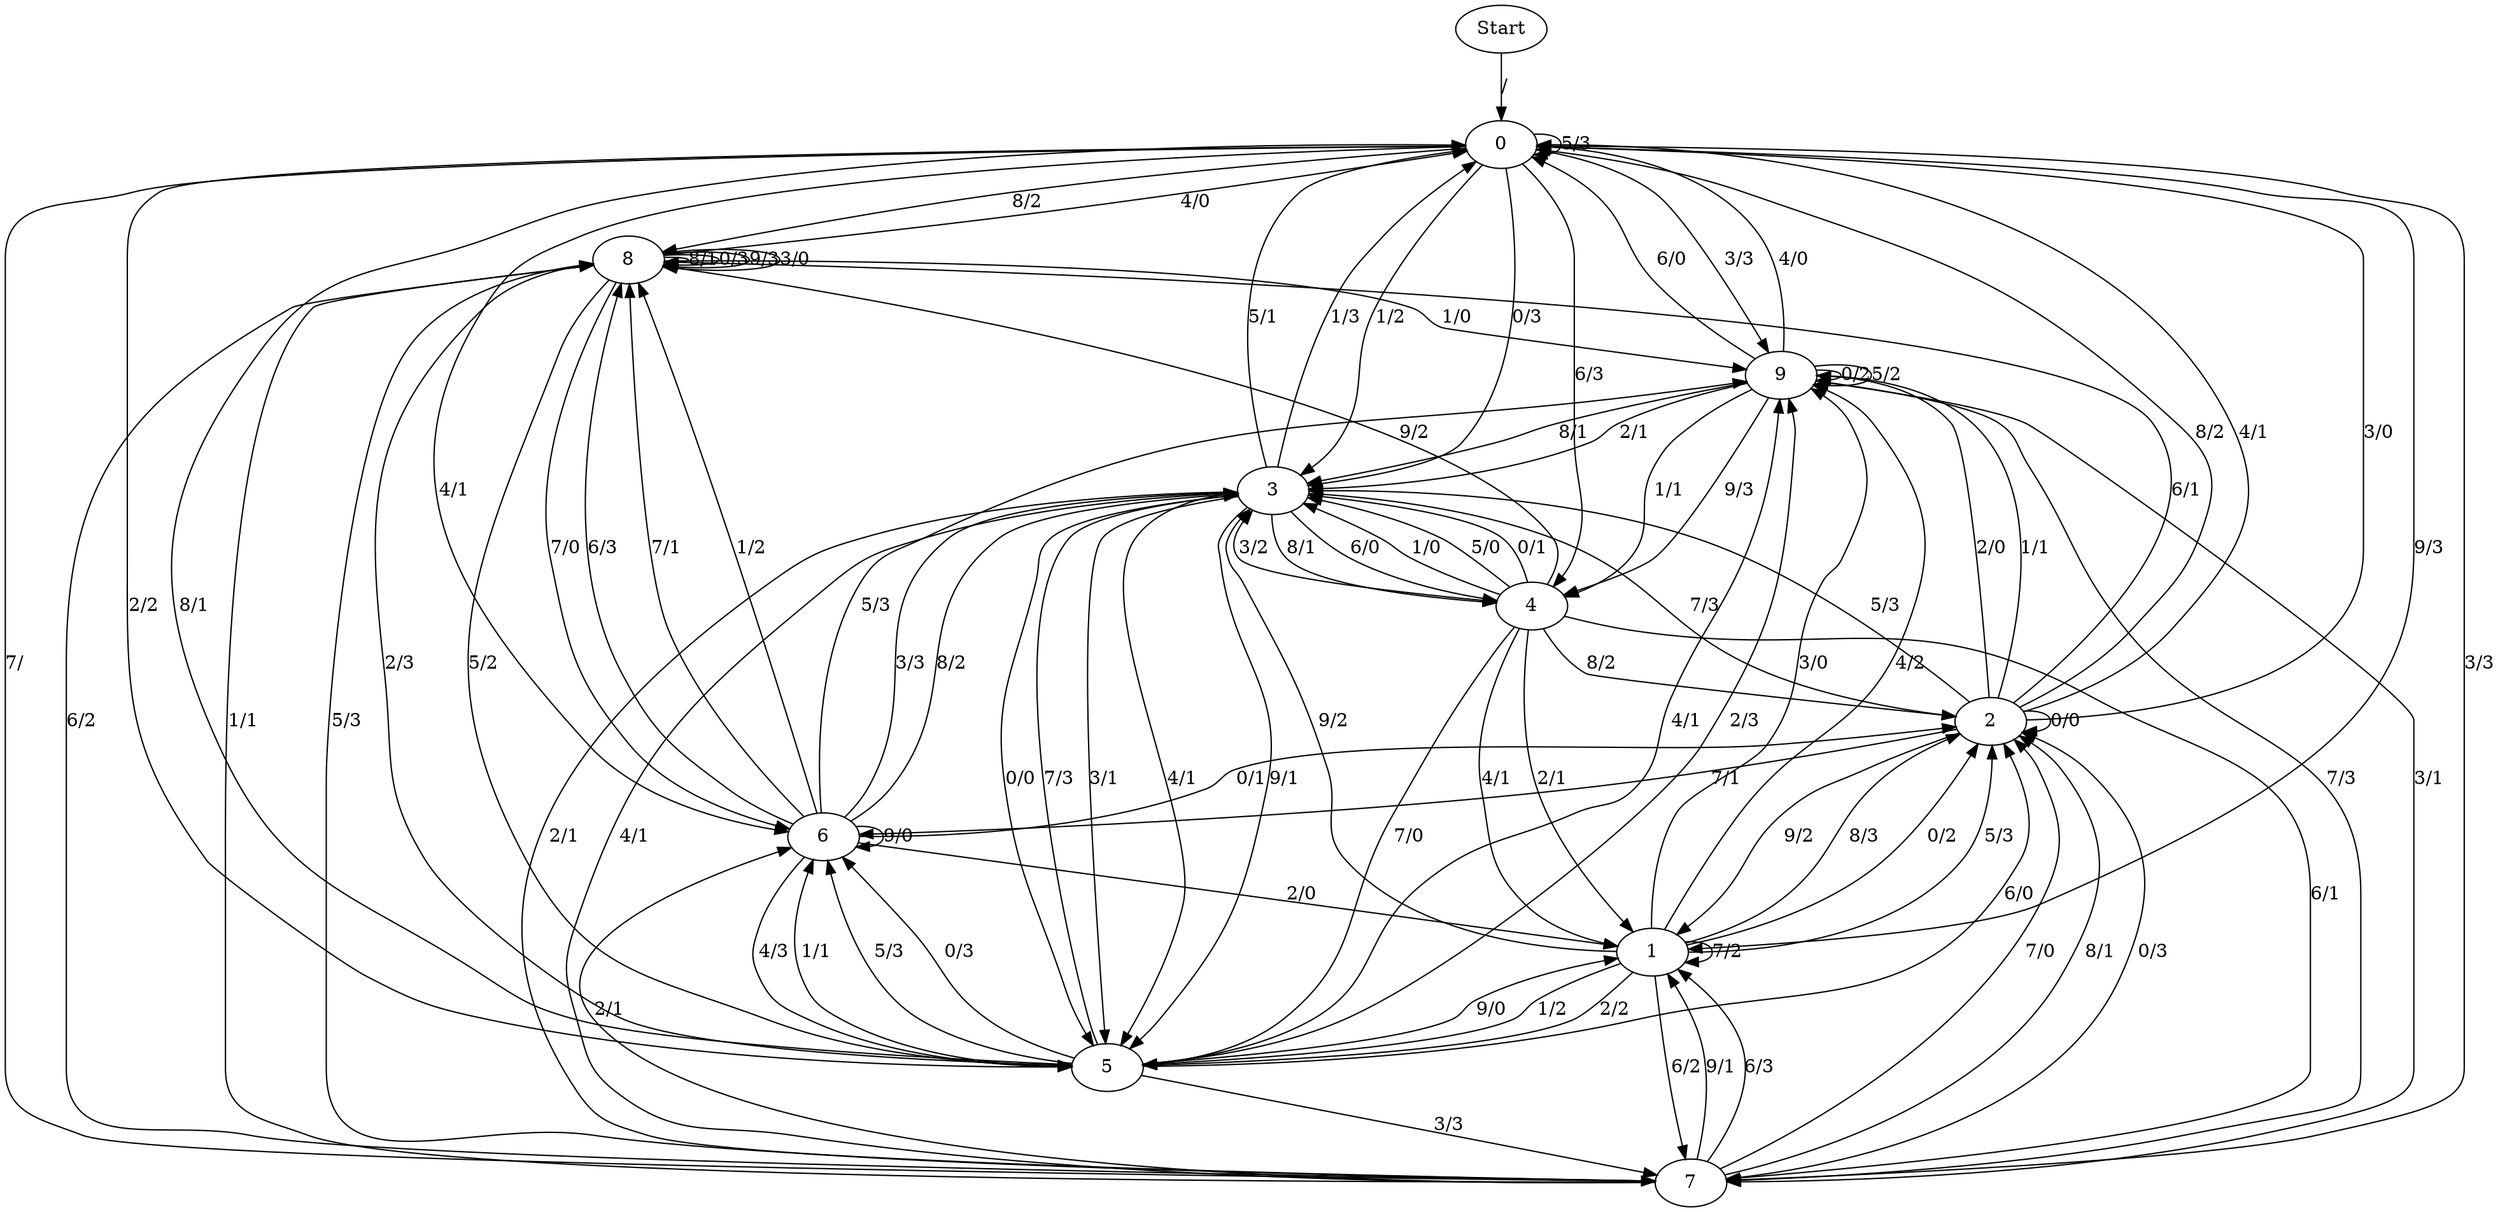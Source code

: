 digraph {
	Start -> 0 [label="/"]
	0 -> 8 [label="8/2"]
	0 -> 0 [label="5/3"]
	0 -> 5 [label="2/2"]
	0 -> 7 [label="7/"]
	0 -> 4 [label="6/3"]
	0 -> 3 [label="1/2"]
	0 -> 1 [label="9/3"]
	0 -> 3 [label="0/3"]
	0 -> 6 [label="4/1"]
	0 -> 9 [label="3/3"]
	1 -> 5 [label="2/2"]
	1 -> 2 [label="8/3"]
	1 -> 1 [label="7/2"]
	1 -> 9 [label="3/0"]
	1 -> 9 [label="4/2"]
	1 -> 7 [label="6/2"]
	1 -> 3 [label="9/2"]
	1 -> 2 [label="0/2"]
	1 -> 5 [label="1/2"]
	1 -> 2 [label="5/3"]
	5 -> 1 [label="9/0"]
	5 -> 9 [label="4/1"]
	5 -> 0 [label="8/1"]
	5 -> 3 [label="7/3"]
	5 -> 6 [label="1/1"]
	5 -> 9 [label="2/3"]
	5 -> 2 [label="6/0"]
	5 -> 7 [label="3/3"]
	5 -> 6 [label="5/3"]
	5 -> 6 [label="0/3"]
	9 -> 0 [label="4/0"]
	9 -> 7 [label="7/3"]
	9 -> 0 [label="6/0"]
	9 -> 3 [label="8/1"]
	9 -> 3 [label="2/1"]
	9 -> 9 [label="0/2"]
	9 -> 7 [label="3/1"]
	9 -> 4 [label="1/1"]
	9 -> 9 [label="5/2"]
	9 -> 4 [label="9/3"]
	7 -> 6 [label="2/1"]
	7 -> 8 [label="1/1"]
	7 -> 3 [label="4/1"]
	7 -> 2 [label="7/0"]
	7 -> 1 [label="9/1"]
	7 -> 0 [label="3/3"]
	7 -> 8 [label="5/3"]
	7 -> 2 [label="8/1"]
	7 -> 1 [label="6/3"]
	7 -> 2 [label="0/3"]
	6 -> 5 [label="4/3"]
	6 -> 8 [label="6/3"]
	6 -> 8 [label="7/1"]
	6 -> 2 [label="0/1"]
	6 -> 3 [label="3/3"]
	6 -> 3 [label="8/2"]
	6 -> 6 [label="9/0"]
	6 -> 9 [label="5/3"]
	6 -> 8 [label="1/2"]
	6 -> 1 [label="2/0"]
	2 -> 0 [label="8/2"]
	2 -> 1 [label="9/2"]
	2 -> 2 [label="0/0"]
	2 -> 8 [label="6/1"]
	2 -> 6 [label="7/1"]
	2 -> 0 [label="4/1"]
	2 -> 9 [label="2/0"]
	2 -> 3 [label="5/3"]
	2 -> 0 [label="3/0"]
	2 -> 9 [label="1/1"]
	3 -> 0 [label="5/1"]
	3 -> 4 [label="6/0"]
	3 -> 5 [label="3/1"]
	3 -> 4 [label="8/1"]
	3 -> 2 [label="7/3"]
	3 -> 5 [label="4/1"]
	3 -> 7 [label="2/1"]
	3 -> 5 [label="9/1"]
	3 -> 5 [label="0/0"]
	3 -> 0 [label="1/3"]
	4 -> 8 [label="9/2"]
	4 -> 1 [label="4/1"]
	4 -> 7 [label="6/1"]
	4 -> 5 [label="7/0"]
	4 -> 3 [label="1/0"]
	4 -> 3 [label="5/0"]
	4 -> 1 [label="2/1"]
	4 -> 3 [label="0/1"]
	4 -> 3 [label="3/2"]
	4 -> 2 [label="8/2"]
	8 -> 7 [label="6/2"]
	8 -> 6 [label="7/0"]
	8 -> 8 [label="8/1"]
	8 -> 8 [label="0/3"]
	8 -> 9 [label="1/0"]
	8 -> 8 [label="9/3"]
	8 -> 8 [label="3/0"]
	8 -> 0 [label="4/0"]
	8 -> 5 [label="2/3"]
	8 -> 5 [label="5/2"]
}